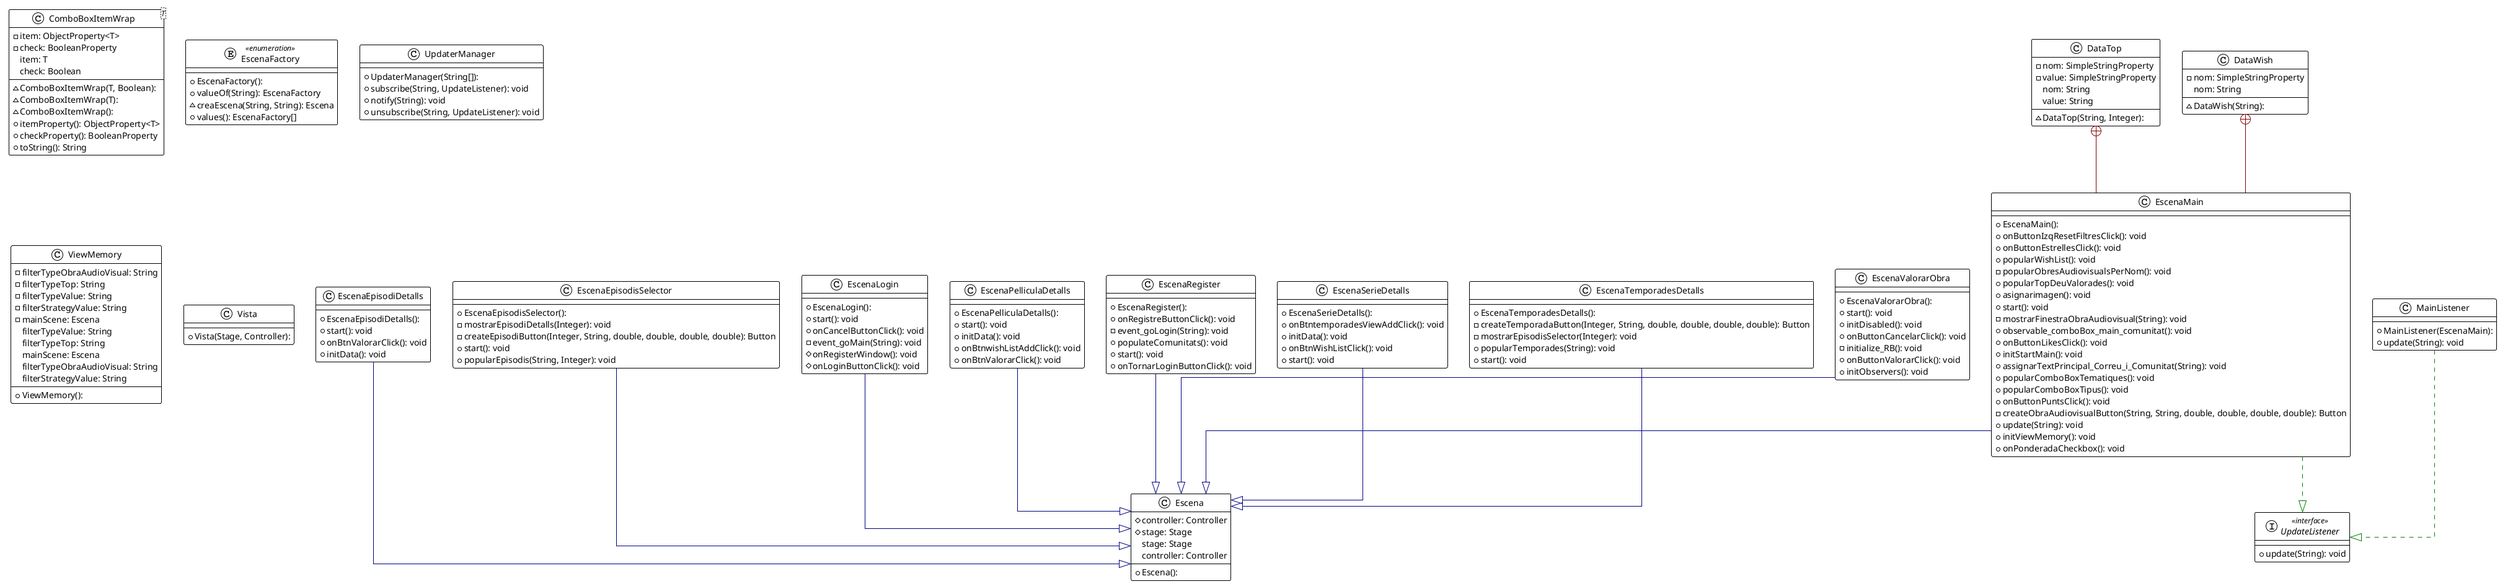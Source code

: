 @startuml

!theme plain
top to bottom direction
skinparam linetype ortho

class ComboBoxItemWrap<T> {
  ~ ComboBoxItemWrap(T, Boolean): 
  ~ ComboBoxItemWrap(T): 
  ~ ComboBoxItemWrap(): 
  - item: ObjectProperty<T>
  - check: BooleanProperty
  + itemProperty(): ObjectProperty<T>
  + checkProperty(): BooleanProperty
  + toString(): String
   item: T
   check: Boolean
}
class DataTop {
  ~ DataTop(String, Integer): 
  - nom: SimpleStringProperty
  - value: SimpleStringProperty
   nom: String
   value: String
}
class DataWish {
  ~ DataWish(String): 
  - nom: SimpleStringProperty
   nom: String
}
class Escena {
  + Escena(): 
  # controller: Controller
  # stage: Stage
   stage: Stage
   controller: Controller
}
class EscenaEpisodiDetalls {
  + EscenaEpisodiDetalls(): 
  + start(): void
  + onBtnValorarClick(): void
  + initData(): void
}
class EscenaEpisodisSelector {
  + EscenaEpisodisSelector(): 
  - mostrarEpisodiDetalls(Integer): void
  - createEpisodiButton(Integer, String, double, double, double, double): Button
  + start(): void
  + popularEpisodis(String, Integer): void
}
enum EscenaFactory << enumeration >> {
  + EscenaFactory(): 
  + valueOf(String): EscenaFactory
  ~ creaEscena(String, String): Escena
  + values(): EscenaFactory[]
}
class EscenaLogin {
  + EscenaLogin(): 
  + start(): void
  + onCancelButtonClick(): void
  - event_goMain(String): void
  # onRegisterWindow(): void
  # onLoginButtonClick(): void
}
class EscenaMain {
  + EscenaMain(): 
  + onButtonIzqResetFiltresClick(): void
  + onButtonEstrellesClick(): void
  + popularWishList(): void
  - popularObresAudiovisualsPerNom(): void
  + popularTopDeuValorades(): void
  + asignarimagen(): void
  + start(): void
  - mostrarFinestraObraAudiovisual(String): void
  + observable_comboBox_main_comunitat(): void
  + onButtonLikesClick(): void
  + initStartMain(): void
  + assignarTextPrincipal_Correu_i_Comunitat(String): void
  + popularComboBoxTematiques(): void
  + popularComboBoxTipus(): void
  + onButtonPuntsClick(): void
  - createObraAudiovisualButton(String, String, double, double, double, double): Button
  + update(String): void
  + initViewMemory(): void
  + onPonderadaCheckbox(): void
}
class EscenaPelliculaDetalls {
  + EscenaPelliculaDetalls(): 
  + start(): void
  + initData(): void
  + onBtnwishListAddClick(): void
  + onBtnValorarClick(): void
}
class EscenaRegister {
  + EscenaRegister(): 
  + onRegistreButtonClick(): void
  - event_goLogin(String): void
  + populateComunitats(): void
  + start(): void
  + onTornarLoginButtonClick(): void
}
class EscenaSerieDetalls {
  + EscenaSerieDetalls(): 
  + onBtntemporadesViewAddClick(): void
  + initData(): void
  + onBtnWishListClick(): void
  + start(): void
}
class EscenaTemporadesDetalls {
  + EscenaTemporadesDetalls(): 
  - createTemporadaButton(Integer, String, double, double, double, double): Button
  - mostrarEpisodisSelector(Integer): void
  + popularTemporades(String): void
  + start(): void
}
class EscenaValorarObra {
  + EscenaValorarObra(): 
  + start(): void
  + initDisabled(): void
  + onButtonCancelarClick(): void
  - initialize_RB(): void
  + onButtonValorarClick(): void
  + initObservers(): void
}
class MainListener {
  + MainListener(EscenaMain): 
  + update(String): void
}
interface UpdateListener << interface >> {
  + update(String): void
}
class UpdaterManager {
  + UpdaterManager(String[]): 
  + subscribe(String, UpdateListener): void
  + notify(String): void
  + unsubscribe(String, UpdateListener): void
}
class ViewMemory {
  + ViewMemory(): 
  - filterTypeObraAudioVisual: String
  - filterTypeTop: String
  - filterTypeValue: String
  - filterStrategyValue: String
  - mainScene: Escena
   filterTypeValue: String
   filterTypeTop: String
   mainScene: Escena
   filterTypeObraAudioVisual: String
   filterStrategyValue: String
}
class Vista {
  + Vista(Stage, Controller): 
}

DataTop                  +-[#820000,plain]-  EscenaMain              
DataWish                 +-[#820000,plain]-  EscenaMain              
EscenaEpisodiDetalls     -[#000082,plain]-^  Escena                  
EscenaEpisodisSelector   -[#000082,plain]-^  Escena                  
EscenaLogin              -[#000082,plain]-^  Escena                  
EscenaMain               -[#000082,plain]-^  Escena                  
EscenaMain               -[#008200,dashed]-^  UpdateListener          
EscenaPelliculaDetalls   -[#000082,plain]-^  Escena                  
EscenaRegister           -[#000082,plain]-^  Escena                  
EscenaSerieDetalls       -[#000082,plain]-^  Escena                  
EscenaTemporadesDetalls  -[#000082,plain]-^  Escena                  
EscenaValorarObra        -[#000082,plain]-^  Escena                  
MainListener             -[#008200,dashed]-^  UpdateListener          
@enduml
